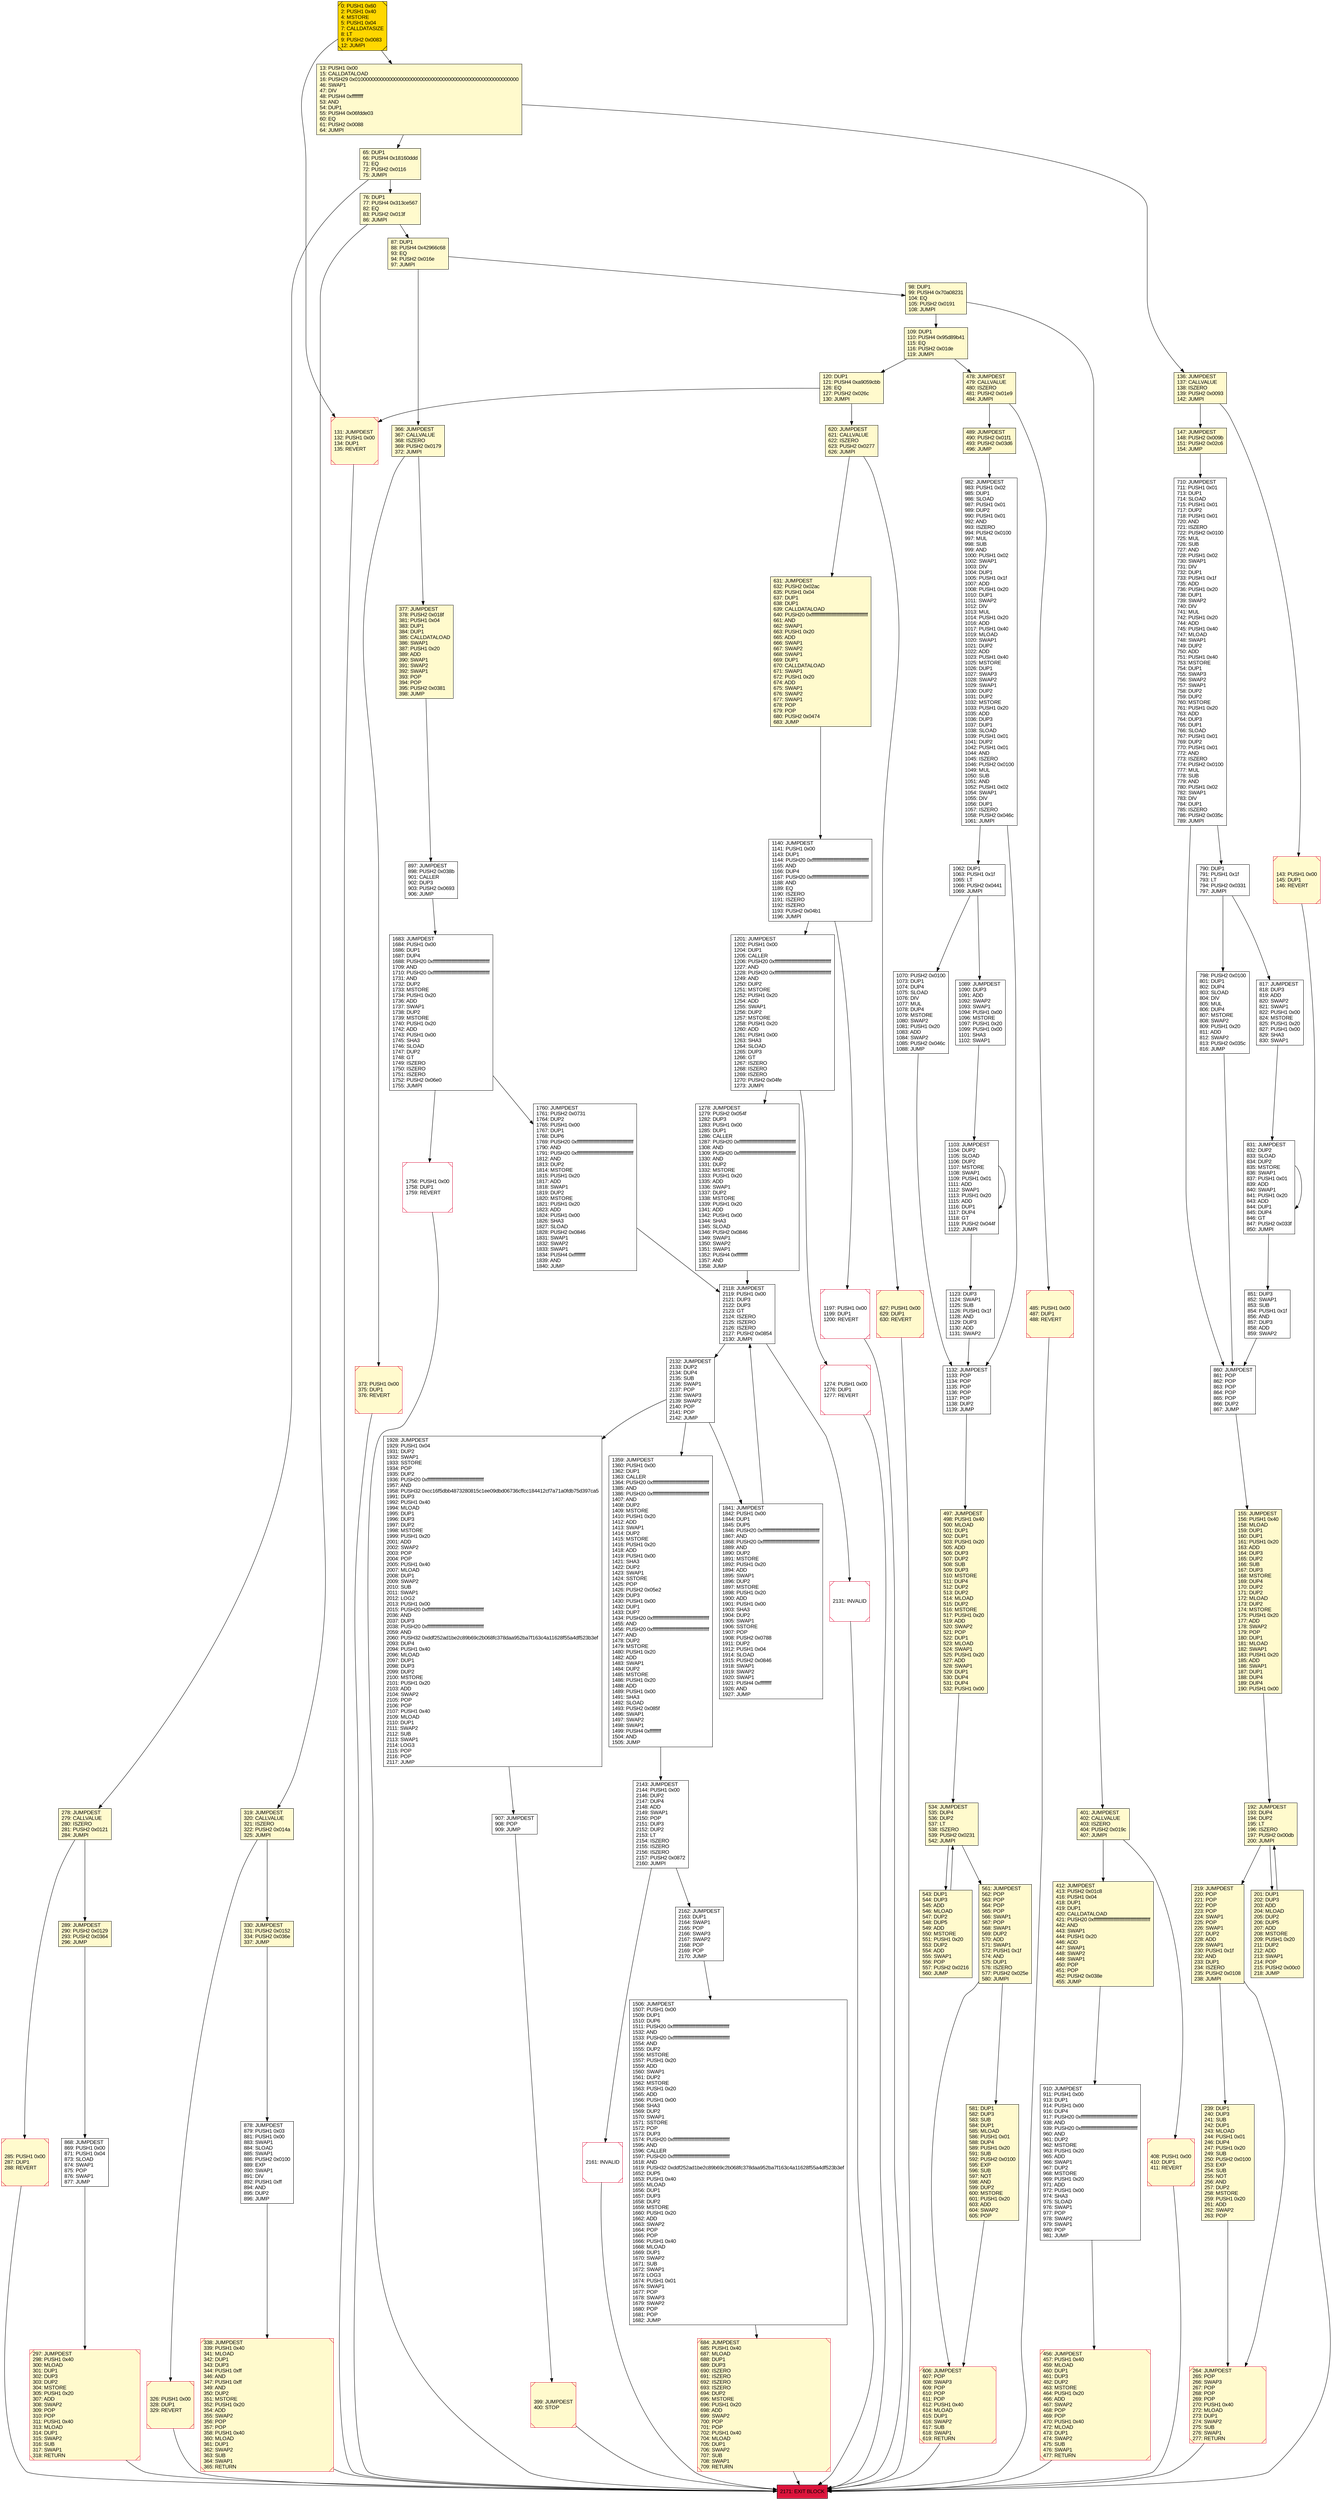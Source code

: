 digraph G {
bgcolor=transparent rankdir=UD;
node [shape=box style=filled color=black fillcolor=white fontname=arial fontcolor=black];
147 [label="147: JUMPDEST\l148: PUSH2 0x009b\l151: PUSH2 0x02c6\l154: JUMP\l" fillcolor=lemonchiffon ];
478 [label="478: JUMPDEST\l479: CALLVALUE\l480: ISZERO\l481: PUSH2 0x01e9\l484: JUMPI\l" fillcolor=lemonchiffon ];
620 [label="620: JUMPDEST\l621: CALLVALUE\l622: ISZERO\l623: PUSH2 0x0277\l626: JUMPI\l" fillcolor=lemonchiffon ];
192 [label="192: JUMPDEST\l193: DUP4\l194: DUP2\l195: LT\l196: ISZERO\l197: PUSH2 0x00db\l200: JUMPI\l" fillcolor=lemonchiffon ];
131 [label="131: JUMPDEST\l132: PUSH1 0x00\l134: DUP1\l135: REVERT\l" fillcolor=lemonchiffon shape=Msquare color=crimson ];
401 [label="401: JUMPDEST\l402: CALLVALUE\l403: ISZERO\l404: PUSH2 0x019c\l407: JUMPI\l" fillcolor=lemonchiffon ];
1197 [label="1197: PUSH1 0x00\l1199: DUP1\l1200: REVERT\l" shape=Msquare color=crimson ];
878 [label="878: JUMPDEST\l879: PUSH1 0x03\l881: PUSH1 0x00\l883: SWAP1\l884: SLOAD\l885: SWAP1\l886: PUSH2 0x0100\l889: EXP\l890: SWAP1\l891: DIV\l892: PUSH1 0xff\l894: AND\l895: DUP2\l896: JUMP\l" ];
831 [label="831: JUMPDEST\l832: DUP2\l833: SLOAD\l834: DUP2\l835: MSTORE\l836: SWAP1\l837: PUSH1 0x01\l839: ADD\l840: SWAP1\l841: PUSH1 0x20\l843: ADD\l844: DUP1\l845: DUP4\l846: GT\l847: PUSH2 0x033f\l850: JUMPI\l" ];
264 [label="264: JUMPDEST\l265: POP\l266: SWAP3\l267: POP\l268: POP\l269: POP\l270: PUSH1 0x40\l272: MLOAD\l273: DUP1\l274: SWAP2\l275: SUB\l276: SWAP1\l277: RETURN\l" fillcolor=lemonchiffon shape=Msquare color=crimson ];
684 [label="684: JUMPDEST\l685: PUSH1 0x40\l687: MLOAD\l688: DUP1\l689: DUP3\l690: ISZERO\l691: ISZERO\l692: ISZERO\l693: ISZERO\l694: DUP2\l695: MSTORE\l696: PUSH1 0x20\l698: ADD\l699: SWAP2\l700: POP\l701: POP\l702: PUSH1 0x40\l704: MLOAD\l705: DUP1\l706: SWAP2\l707: SUB\l708: SWAP1\l709: RETURN\l" fillcolor=lemonchiffon shape=Msquare color=crimson ];
120 [label="120: DUP1\l121: PUSH4 0xa9059cbb\l126: EQ\l127: PUSH2 0x026c\l130: JUMPI\l" fillcolor=lemonchiffon ];
289 [label="289: JUMPDEST\l290: PUSH2 0x0129\l293: PUSH2 0x0364\l296: JUMP\l" fillcolor=lemonchiffon ];
366 [label="366: JUMPDEST\l367: CALLVALUE\l368: ISZERO\l369: PUSH2 0x0179\l372: JUMPI\l" fillcolor=lemonchiffon ];
2118 [label="2118: JUMPDEST\l2119: PUSH1 0x00\l2121: DUP3\l2122: DUP3\l2123: GT\l2124: ISZERO\l2125: ISZERO\l2126: ISZERO\l2127: PUSH2 0x0854\l2130: JUMPI\l" ];
65 [label="65: DUP1\l66: PUSH4 0x18160ddd\l71: EQ\l72: PUSH2 0x0116\l75: JUMPI\l" fillcolor=lemonchiffon ];
297 [label="297: JUMPDEST\l298: PUSH1 0x40\l300: MLOAD\l301: DUP1\l302: DUP3\l303: DUP2\l304: MSTORE\l305: PUSH1 0x20\l307: ADD\l308: SWAP2\l309: POP\l310: POP\l311: PUSH1 0x40\l313: MLOAD\l314: DUP1\l315: SWAP2\l316: SUB\l317: SWAP1\l318: RETURN\l" fillcolor=lemonchiffon shape=Msquare color=crimson ];
910 [label="910: JUMPDEST\l911: PUSH1 0x00\l913: DUP1\l914: PUSH1 0x00\l916: DUP4\l917: PUSH20 0xffffffffffffffffffffffffffffffffffffffff\l938: AND\l939: PUSH20 0xffffffffffffffffffffffffffffffffffffffff\l960: AND\l961: DUP2\l962: MSTORE\l963: PUSH1 0x20\l965: ADD\l966: SWAP1\l967: DUP2\l968: MSTORE\l969: PUSH1 0x20\l971: ADD\l972: PUSH1 0x00\l974: SHA3\l975: SLOAD\l976: SWAP1\l977: POP\l978: SWAP2\l979: SWAP1\l980: POP\l981: JUMP\l" ];
489 [label="489: JUMPDEST\l490: PUSH2 0x01f1\l493: PUSH2 0x03d6\l496: JUMP\l" fillcolor=lemonchiffon ];
399 [label="399: JUMPDEST\l400: STOP\l" fillcolor=lemonchiffon shape=Msquare color=crimson ];
136 [label="136: JUMPDEST\l137: CALLVALUE\l138: ISZERO\l139: PUSH2 0x0093\l142: JUMPI\l" fillcolor=lemonchiffon ];
1760 [label="1760: JUMPDEST\l1761: PUSH2 0x0731\l1764: DUP2\l1765: PUSH1 0x00\l1767: DUP1\l1768: DUP6\l1769: PUSH20 0xffffffffffffffffffffffffffffffffffffffff\l1790: AND\l1791: PUSH20 0xffffffffffffffffffffffffffffffffffffffff\l1812: AND\l1813: DUP2\l1814: MSTORE\l1815: PUSH1 0x20\l1817: ADD\l1818: SWAP1\l1819: DUP2\l1820: MSTORE\l1821: PUSH1 0x20\l1823: ADD\l1824: PUSH1 0x00\l1826: SHA3\l1827: SLOAD\l1828: PUSH2 0x0846\l1831: SWAP1\l1832: SWAP2\l1833: SWAP1\l1834: PUSH4 0xffffffff\l1839: AND\l1840: JUMP\l" ];
1359 [label="1359: JUMPDEST\l1360: PUSH1 0x00\l1362: DUP1\l1363: CALLER\l1364: PUSH20 0xffffffffffffffffffffffffffffffffffffffff\l1385: AND\l1386: PUSH20 0xffffffffffffffffffffffffffffffffffffffff\l1407: AND\l1408: DUP2\l1409: MSTORE\l1410: PUSH1 0x20\l1412: ADD\l1413: SWAP1\l1414: DUP2\l1415: MSTORE\l1416: PUSH1 0x20\l1418: ADD\l1419: PUSH1 0x00\l1421: SHA3\l1422: DUP2\l1423: SWAP1\l1424: SSTORE\l1425: POP\l1426: PUSH2 0x05e2\l1429: DUP3\l1430: PUSH1 0x00\l1432: DUP1\l1433: DUP7\l1434: PUSH20 0xffffffffffffffffffffffffffffffffffffffff\l1455: AND\l1456: PUSH20 0xffffffffffffffffffffffffffffffffffffffff\l1477: AND\l1478: DUP2\l1479: MSTORE\l1480: PUSH1 0x20\l1482: ADD\l1483: SWAP1\l1484: DUP2\l1485: MSTORE\l1486: PUSH1 0x20\l1488: ADD\l1489: PUSH1 0x00\l1491: SHA3\l1492: SLOAD\l1493: PUSH2 0x085f\l1496: SWAP1\l1497: SWAP2\l1498: SWAP1\l1499: PUSH4 0xffffffff\l1504: AND\l1505: JUMP\l" ];
201 [label="201: DUP1\l202: DUP3\l203: ADD\l204: MLOAD\l205: DUP2\l206: DUP5\l207: ADD\l208: MSTORE\l209: PUSH1 0x20\l211: DUP2\l212: ADD\l213: SWAP1\l214: POP\l215: PUSH2 0x00c0\l218: JUMP\l" fillcolor=lemonchiffon ];
1841 [label="1841: JUMPDEST\l1842: PUSH1 0x00\l1844: DUP1\l1845: DUP5\l1846: PUSH20 0xffffffffffffffffffffffffffffffffffffffff\l1867: AND\l1868: PUSH20 0xffffffffffffffffffffffffffffffffffffffff\l1889: AND\l1890: DUP2\l1891: MSTORE\l1892: PUSH1 0x20\l1894: ADD\l1895: SWAP1\l1896: DUP2\l1897: MSTORE\l1898: PUSH1 0x20\l1900: ADD\l1901: PUSH1 0x00\l1903: SHA3\l1904: DUP2\l1905: SWAP1\l1906: SSTORE\l1907: POP\l1908: PUSH2 0x0788\l1911: DUP2\l1912: PUSH1 0x04\l1914: SLOAD\l1915: PUSH2 0x0846\l1918: SWAP1\l1919: SWAP2\l1920: SWAP1\l1921: PUSH4 0xffffffff\l1926: AND\l1927: JUMP\l" ];
330 [label="330: JUMPDEST\l331: PUSH2 0x0152\l334: PUSH2 0x036e\l337: JUMP\l" fillcolor=lemonchiffon ];
155 [label="155: JUMPDEST\l156: PUSH1 0x40\l158: MLOAD\l159: DUP1\l160: DUP1\l161: PUSH1 0x20\l163: ADD\l164: DUP3\l165: DUP2\l166: SUB\l167: DUP3\l168: MSTORE\l169: DUP4\l170: DUP2\l171: DUP2\l172: MLOAD\l173: DUP2\l174: MSTORE\l175: PUSH1 0x20\l177: ADD\l178: SWAP2\l179: POP\l180: DUP1\l181: MLOAD\l182: SWAP1\l183: PUSH1 0x20\l185: ADD\l186: SWAP1\l187: DUP1\l188: DUP4\l189: DUP4\l190: PUSH1 0x00\l" fillcolor=lemonchiffon ];
817 [label="817: JUMPDEST\l818: DUP3\l819: ADD\l820: SWAP2\l821: SWAP1\l822: PUSH1 0x00\l824: MSTORE\l825: PUSH1 0x20\l827: PUSH1 0x00\l829: SHA3\l830: SWAP1\l" ];
907 [label="907: JUMPDEST\l908: POP\l909: JUMP\l" ];
143 [label="143: PUSH1 0x00\l145: DUP1\l146: REVERT\l" fillcolor=lemonchiffon shape=Msquare color=crimson ];
798 [label="798: PUSH2 0x0100\l801: DUP1\l802: DUP4\l803: SLOAD\l804: DIV\l805: MUL\l806: DUP4\l807: MSTORE\l808: SWAP2\l809: PUSH1 0x20\l811: ADD\l812: SWAP2\l813: PUSH2 0x035c\l816: JUMP\l" ];
408 [label="408: PUSH1 0x00\l410: DUP1\l411: REVERT\l" fillcolor=lemonchiffon shape=Msquare color=crimson ];
1062 [label="1062: DUP1\l1063: PUSH1 0x1f\l1065: LT\l1066: PUSH2 0x0441\l1069: JUMPI\l" ];
790 [label="790: DUP1\l791: PUSH1 0x1f\l793: LT\l794: PUSH2 0x0331\l797: JUMPI\l" ];
285 [label="285: PUSH1 0x00\l287: DUP1\l288: REVERT\l" fillcolor=lemonchiffon shape=Msquare color=crimson ];
1506 [label="1506: JUMPDEST\l1507: PUSH1 0x00\l1509: DUP1\l1510: DUP6\l1511: PUSH20 0xffffffffffffffffffffffffffffffffffffffff\l1532: AND\l1533: PUSH20 0xffffffffffffffffffffffffffffffffffffffff\l1554: AND\l1555: DUP2\l1556: MSTORE\l1557: PUSH1 0x20\l1559: ADD\l1560: SWAP1\l1561: DUP2\l1562: MSTORE\l1563: PUSH1 0x20\l1565: ADD\l1566: PUSH1 0x00\l1568: SHA3\l1569: DUP2\l1570: SWAP1\l1571: SSTORE\l1572: POP\l1573: DUP3\l1574: PUSH20 0xffffffffffffffffffffffffffffffffffffffff\l1595: AND\l1596: CALLER\l1597: PUSH20 0xffffffffffffffffffffffffffffffffffffffff\l1618: AND\l1619: PUSH32 0xddf252ad1be2c89b69c2b068fc378daa952ba7f163c4a11628f55a4df523b3ef\l1652: DUP5\l1653: PUSH1 0x40\l1655: MLOAD\l1656: DUP1\l1657: DUP3\l1658: DUP2\l1659: MSTORE\l1660: PUSH1 0x20\l1662: ADD\l1663: SWAP2\l1664: POP\l1665: POP\l1666: PUSH1 0x40\l1668: MLOAD\l1669: DUP1\l1670: SWAP2\l1671: SUB\l1672: SWAP1\l1673: LOG3\l1674: PUSH1 0x01\l1676: SWAP1\l1677: POP\l1678: SWAP3\l1679: SWAP2\l1680: POP\l1681: POP\l1682: JUMP\l" ];
219 [label="219: JUMPDEST\l220: POP\l221: POP\l222: POP\l223: POP\l224: SWAP1\l225: POP\l226: SWAP1\l227: DUP2\l228: ADD\l229: SWAP1\l230: PUSH1 0x1f\l232: AND\l233: DUP1\l234: ISZERO\l235: PUSH2 0x0108\l238: JUMPI\l" fillcolor=lemonchiffon ];
497 [label="497: JUMPDEST\l498: PUSH1 0x40\l500: MLOAD\l501: DUP1\l502: DUP1\l503: PUSH1 0x20\l505: ADD\l506: DUP3\l507: DUP2\l508: SUB\l509: DUP3\l510: MSTORE\l511: DUP4\l512: DUP2\l513: DUP2\l514: MLOAD\l515: DUP2\l516: MSTORE\l517: PUSH1 0x20\l519: ADD\l520: SWAP2\l521: POP\l522: DUP1\l523: MLOAD\l524: SWAP1\l525: PUSH1 0x20\l527: ADD\l528: SWAP1\l529: DUP1\l530: DUP4\l531: DUP4\l532: PUSH1 0x00\l" fillcolor=lemonchiffon ];
485 [label="485: PUSH1 0x00\l487: DUP1\l488: REVERT\l" fillcolor=lemonchiffon shape=Msquare color=crimson ];
606 [label="606: JUMPDEST\l607: POP\l608: SWAP3\l609: POP\l610: POP\l611: POP\l612: PUSH1 0x40\l614: MLOAD\l615: DUP1\l616: SWAP2\l617: SUB\l618: SWAP1\l619: RETURN\l" fillcolor=lemonchiffon shape=Msquare color=crimson ];
561 [label="561: JUMPDEST\l562: POP\l563: POP\l564: POP\l565: POP\l566: SWAP1\l567: POP\l568: SWAP1\l569: DUP2\l570: ADD\l571: SWAP1\l572: PUSH1 0x1f\l574: AND\l575: DUP1\l576: ISZERO\l577: PUSH2 0x025e\l580: JUMPI\l" fillcolor=lemonchiffon ];
319 [label="319: JUMPDEST\l320: CALLVALUE\l321: ISZERO\l322: PUSH2 0x014a\l325: JUMPI\l" fillcolor=lemonchiffon ];
534 [label="534: JUMPDEST\l535: DUP4\l536: DUP2\l537: LT\l538: ISZERO\l539: PUSH2 0x0231\l542: JUMPI\l" fillcolor=lemonchiffon ];
581 [label="581: DUP1\l582: DUP3\l583: SUB\l584: DUP1\l585: MLOAD\l586: PUSH1 0x01\l588: DUP4\l589: PUSH1 0x20\l591: SUB\l592: PUSH2 0x0100\l595: EXP\l596: SUB\l597: NOT\l598: AND\l599: DUP2\l600: MSTORE\l601: PUSH1 0x20\l603: ADD\l604: SWAP2\l605: POP\l" fillcolor=lemonchiffon ];
2161 [label="2161: INVALID\l" shape=Msquare color=crimson ];
278 [label="278: JUMPDEST\l279: CALLVALUE\l280: ISZERO\l281: PUSH2 0x0121\l284: JUMPI\l" fillcolor=lemonchiffon ];
76 [label="76: DUP1\l77: PUSH4 0x313ce567\l82: EQ\l83: PUSH2 0x013f\l86: JUMPI\l" fillcolor=lemonchiffon ];
627 [label="627: PUSH1 0x00\l629: DUP1\l630: REVERT\l" fillcolor=lemonchiffon shape=Msquare color=crimson ];
98 [label="98: DUP1\l99: PUSH4 0x70a08231\l104: EQ\l105: PUSH2 0x0191\l108: JUMPI\l" fillcolor=lemonchiffon ];
373 [label="373: PUSH1 0x00\l375: DUP1\l376: REVERT\l" fillcolor=lemonchiffon shape=Msquare color=crimson ];
1201 [label="1201: JUMPDEST\l1202: PUSH1 0x00\l1204: DUP1\l1205: CALLER\l1206: PUSH20 0xffffffffffffffffffffffffffffffffffffffff\l1227: AND\l1228: PUSH20 0xffffffffffffffffffffffffffffffffffffffff\l1249: AND\l1250: DUP2\l1251: MSTORE\l1252: PUSH1 0x20\l1254: ADD\l1255: SWAP1\l1256: DUP2\l1257: MSTORE\l1258: PUSH1 0x20\l1260: ADD\l1261: PUSH1 0x00\l1263: SHA3\l1264: SLOAD\l1265: DUP3\l1266: GT\l1267: ISZERO\l1268: ISZERO\l1269: ISZERO\l1270: PUSH2 0x04fe\l1273: JUMPI\l" ];
109 [label="109: DUP1\l110: PUSH4 0x95d89b41\l115: EQ\l116: PUSH2 0x01de\l119: JUMPI\l" fillcolor=lemonchiffon ];
377 [label="377: JUMPDEST\l378: PUSH2 0x018f\l381: PUSH1 0x04\l383: DUP1\l384: DUP1\l385: CALLDATALOAD\l386: SWAP1\l387: PUSH1 0x20\l389: ADD\l390: SWAP1\l391: SWAP2\l392: SWAP1\l393: POP\l394: POP\l395: PUSH2 0x0381\l398: JUMP\l" fillcolor=lemonchiffon ];
1132 [label="1132: JUMPDEST\l1133: POP\l1134: POP\l1135: POP\l1136: POP\l1137: POP\l1138: DUP2\l1139: JUMP\l" ];
1089 [label="1089: JUMPDEST\l1090: DUP3\l1091: ADD\l1092: SWAP2\l1093: SWAP1\l1094: PUSH1 0x00\l1096: MSTORE\l1097: PUSH1 0x20\l1099: PUSH1 0x00\l1101: SHA3\l1102: SWAP1\l" ];
1123 [label="1123: DUP3\l1124: SWAP1\l1125: SUB\l1126: PUSH1 0x1f\l1128: AND\l1129: DUP3\l1130: ADD\l1131: SWAP2\l" ];
1274 [label="1274: PUSH1 0x00\l1276: DUP1\l1277: REVERT\l" shape=Msquare color=crimson ];
1278 [label="1278: JUMPDEST\l1279: PUSH2 0x054f\l1282: DUP3\l1283: PUSH1 0x00\l1285: DUP1\l1286: CALLER\l1287: PUSH20 0xffffffffffffffffffffffffffffffffffffffff\l1308: AND\l1309: PUSH20 0xffffffffffffffffffffffffffffffffffffffff\l1330: AND\l1331: DUP2\l1332: MSTORE\l1333: PUSH1 0x20\l1335: ADD\l1336: SWAP1\l1337: DUP2\l1338: MSTORE\l1339: PUSH1 0x20\l1341: ADD\l1342: PUSH1 0x00\l1344: SHA3\l1345: SLOAD\l1346: PUSH2 0x0846\l1349: SWAP1\l1350: SWAP2\l1351: SWAP1\l1352: PUSH4 0xffffffff\l1357: AND\l1358: JUMP\l" ];
982 [label="982: JUMPDEST\l983: PUSH1 0x02\l985: DUP1\l986: SLOAD\l987: PUSH1 0x01\l989: DUP2\l990: PUSH1 0x01\l992: AND\l993: ISZERO\l994: PUSH2 0x0100\l997: MUL\l998: SUB\l999: AND\l1000: PUSH1 0x02\l1002: SWAP1\l1003: DIV\l1004: DUP1\l1005: PUSH1 0x1f\l1007: ADD\l1008: PUSH1 0x20\l1010: DUP1\l1011: SWAP2\l1012: DIV\l1013: MUL\l1014: PUSH1 0x20\l1016: ADD\l1017: PUSH1 0x40\l1019: MLOAD\l1020: SWAP1\l1021: DUP2\l1022: ADD\l1023: PUSH1 0x40\l1025: MSTORE\l1026: DUP1\l1027: SWAP3\l1028: SWAP2\l1029: SWAP1\l1030: DUP2\l1031: DUP2\l1032: MSTORE\l1033: PUSH1 0x20\l1035: ADD\l1036: DUP3\l1037: DUP1\l1038: SLOAD\l1039: PUSH1 0x01\l1041: DUP2\l1042: PUSH1 0x01\l1044: AND\l1045: ISZERO\l1046: PUSH2 0x0100\l1049: MUL\l1050: SUB\l1051: AND\l1052: PUSH1 0x02\l1054: SWAP1\l1055: DIV\l1056: DUP1\l1057: ISZERO\l1058: PUSH2 0x046c\l1061: JUMPI\l" ];
631 [label="631: JUMPDEST\l632: PUSH2 0x02ac\l635: PUSH1 0x04\l637: DUP1\l638: DUP1\l639: CALLDATALOAD\l640: PUSH20 0xffffffffffffffffffffffffffffffffffffffff\l661: AND\l662: SWAP1\l663: PUSH1 0x20\l665: ADD\l666: SWAP1\l667: SWAP2\l668: SWAP1\l669: DUP1\l670: CALLDATALOAD\l671: SWAP1\l672: PUSH1 0x20\l674: ADD\l675: SWAP1\l676: SWAP2\l677: SWAP1\l678: POP\l679: POP\l680: PUSH2 0x0474\l683: JUMP\l" fillcolor=lemonchiffon ];
2143 [label="2143: JUMPDEST\l2144: PUSH1 0x00\l2146: DUP2\l2147: DUP4\l2148: ADD\l2149: SWAP1\l2150: POP\l2151: DUP3\l2152: DUP2\l2153: LT\l2154: ISZERO\l2155: ISZERO\l2156: ISZERO\l2157: PUSH2 0x0872\l2160: JUMPI\l" ];
239 [label="239: DUP1\l240: DUP3\l241: SUB\l242: DUP1\l243: MLOAD\l244: PUSH1 0x01\l246: DUP4\l247: PUSH1 0x20\l249: SUB\l250: PUSH2 0x0100\l253: EXP\l254: SUB\l255: NOT\l256: AND\l257: DUP2\l258: MSTORE\l259: PUSH1 0x20\l261: ADD\l262: SWAP2\l263: POP\l" fillcolor=lemonchiffon ];
897 [label="897: JUMPDEST\l898: PUSH2 0x038b\l901: CALLER\l902: DUP3\l903: PUSH2 0x0693\l906: JUMP\l" ];
1928 [label="1928: JUMPDEST\l1929: PUSH1 0x04\l1931: DUP2\l1932: SWAP1\l1933: SSTORE\l1934: POP\l1935: DUP2\l1936: PUSH20 0xffffffffffffffffffffffffffffffffffffffff\l1957: AND\l1958: PUSH32 0xcc16f5dbb4873280815c1ee09dbd06736cffcc184412cf7a71a0fdb75d397ca5\l1991: DUP3\l1992: PUSH1 0x40\l1994: MLOAD\l1995: DUP1\l1996: DUP3\l1997: DUP2\l1998: MSTORE\l1999: PUSH1 0x20\l2001: ADD\l2002: SWAP2\l2003: POP\l2004: POP\l2005: PUSH1 0x40\l2007: MLOAD\l2008: DUP1\l2009: SWAP2\l2010: SUB\l2011: SWAP1\l2012: LOG2\l2013: PUSH1 0x00\l2015: PUSH20 0xffffffffffffffffffffffffffffffffffffffff\l2036: AND\l2037: DUP3\l2038: PUSH20 0xffffffffffffffffffffffffffffffffffffffff\l2059: AND\l2060: PUSH32 0xddf252ad1be2c89b69c2b068fc378daa952ba7f163c4a11628f55a4df523b3ef\l2093: DUP4\l2094: PUSH1 0x40\l2096: MLOAD\l2097: DUP1\l2098: DUP3\l2099: DUP2\l2100: MSTORE\l2101: PUSH1 0x20\l2103: ADD\l2104: SWAP2\l2105: POP\l2106: POP\l2107: PUSH1 0x40\l2109: MLOAD\l2110: DUP1\l2111: SWAP2\l2112: SUB\l2113: SWAP1\l2114: LOG3\l2115: POP\l2116: POP\l2117: JUMP\l" ];
868 [label="868: JUMPDEST\l869: PUSH1 0x00\l871: PUSH1 0x04\l873: SLOAD\l874: SWAP1\l875: POP\l876: SWAP1\l877: JUMP\l" ];
326 [label="326: PUSH1 0x00\l328: DUP1\l329: REVERT\l" fillcolor=lemonchiffon shape=Msquare color=crimson ];
338 [label="338: JUMPDEST\l339: PUSH1 0x40\l341: MLOAD\l342: DUP1\l343: DUP3\l344: PUSH1 0xff\l346: AND\l347: PUSH1 0xff\l349: AND\l350: DUP2\l351: MSTORE\l352: PUSH1 0x20\l354: ADD\l355: SWAP2\l356: POP\l357: POP\l358: PUSH1 0x40\l360: MLOAD\l361: DUP1\l362: SWAP2\l363: SUB\l364: SWAP1\l365: RETURN\l" fillcolor=lemonchiffon shape=Msquare color=crimson ];
13 [label="13: PUSH1 0x00\l15: CALLDATALOAD\l16: PUSH29 0x0100000000000000000000000000000000000000000000000000000000\l46: SWAP1\l47: DIV\l48: PUSH4 0xffffffff\l53: AND\l54: DUP1\l55: PUSH4 0x06fdde03\l60: EQ\l61: PUSH2 0x0088\l64: JUMPI\l" fillcolor=lemonchiffon ];
412 [label="412: JUMPDEST\l413: PUSH2 0x01c8\l416: PUSH1 0x04\l418: DUP1\l419: DUP1\l420: CALLDATALOAD\l421: PUSH20 0xffffffffffffffffffffffffffffffffffffffff\l442: AND\l443: SWAP1\l444: PUSH1 0x20\l446: ADD\l447: SWAP1\l448: SWAP2\l449: SWAP1\l450: POP\l451: POP\l452: PUSH2 0x038e\l455: JUMP\l" fillcolor=lemonchiffon ];
0 [label="0: PUSH1 0x60\l2: PUSH1 0x40\l4: MSTORE\l5: PUSH1 0x04\l7: CALLDATASIZE\l8: LT\l9: PUSH2 0x0083\l12: JUMPI\l" fillcolor=lemonchiffon shape=Msquare fillcolor=gold ];
860 [label="860: JUMPDEST\l861: POP\l862: POP\l863: POP\l864: POP\l865: POP\l866: DUP2\l867: JUMP\l" ];
1683 [label="1683: JUMPDEST\l1684: PUSH1 0x00\l1686: DUP1\l1687: DUP4\l1688: PUSH20 0xffffffffffffffffffffffffffffffffffffffff\l1709: AND\l1710: PUSH20 0xffffffffffffffffffffffffffffffffffffffff\l1731: AND\l1732: DUP2\l1733: MSTORE\l1734: PUSH1 0x20\l1736: ADD\l1737: SWAP1\l1738: DUP2\l1739: MSTORE\l1740: PUSH1 0x20\l1742: ADD\l1743: PUSH1 0x00\l1745: SHA3\l1746: SLOAD\l1747: DUP2\l1748: GT\l1749: ISZERO\l1750: ISZERO\l1751: ISZERO\l1752: PUSH2 0x06e0\l1755: JUMPI\l" ];
851 [label="851: DUP3\l852: SWAP1\l853: SUB\l854: PUSH1 0x1f\l856: AND\l857: DUP3\l858: ADD\l859: SWAP2\l" ];
2131 [label="2131: INVALID\l" shape=Msquare color=crimson ];
2132 [label="2132: JUMPDEST\l2133: DUP2\l2134: DUP4\l2135: SUB\l2136: SWAP1\l2137: POP\l2138: SWAP3\l2139: SWAP2\l2140: POP\l2141: POP\l2142: JUMP\l" ];
1103 [label="1103: JUMPDEST\l1104: DUP2\l1105: SLOAD\l1106: DUP2\l1107: MSTORE\l1108: SWAP1\l1109: PUSH1 0x01\l1111: ADD\l1112: SWAP1\l1113: PUSH1 0x20\l1115: ADD\l1116: DUP1\l1117: DUP4\l1118: GT\l1119: PUSH2 0x044f\l1122: JUMPI\l" ];
1140 [label="1140: JUMPDEST\l1141: PUSH1 0x00\l1143: DUP1\l1144: PUSH20 0xffffffffffffffffffffffffffffffffffffffff\l1165: AND\l1166: DUP4\l1167: PUSH20 0xffffffffffffffffffffffffffffffffffffffff\l1188: AND\l1189: EQ\l1190: ISZERO\l1191: ISZERO\l1192: ISZERO\l1193: PUSH2 0x04b1\l1196: JUMPI\l" ];
1070 [label="1070: PUSH2 0x0100\l1073: DUP1\l1074: DUP4\l1075: SLOAD\l1076: DIV\l1077: MUL\l1078: DUP4\l1079: MSTORE\l1080: SWAP2\l1081: PUSH1 0x20\l1083: ADD\l1084: SWAP2\l1085: PUSH2 0x046c\l1088: JUMP\l" ];
2162 [label="2162: JUMPDEST\l2163: DUP1\l2164: SWAP1\l2165: POP\l2166: SWAP3\l2167: SWAP2\l2168: POP\l2169: POP\l2170: JUMP\l" ];
2171 [label="2171: EXIT BLOCK\l" fillcolor=crimson ];
456 [label="456: JUMPDEST\l457: PUSH1 0x40\l459: MLOAD\l460: DUP1\l461: DUP3\l462: DUP2\l463: MSTORE\l464: PUSH1 0x20\l466: ADD\l467: SWAP2\l468: POP\l469: POP\l470: PUSH1 0x40\l472: MLOAD\l473: DUP1\l474: SWAP2\l475: SUB\l476: SWAP1\l477: RETURN\l" fillcolor=lemonchiffon shape=Msquare color=crimson ];
87 [label="87: DUP1\l88: PUSH4 0x42966c68\l93: EQ\l94: PUSH2 0x016e\l97: JUMPI\l" fillcolor=lemonchiffon ];
543 [label="543: DUP1\l544: DUP3\l545: ADD\l546: MLOAD\l547: DUP2\l548: DUP5\l549: ADD\l550: MSTORE\l551: PUSH1 0x20\l553: DUP2\l554: ADD\l555: SWAP1\l556: POP\l557: PUSH2 0x0216\l560: JUMP\l" fillcolor=lemonchiffon ];
1756 [label="1756: PUSH1 0x00\l1758: DUP1\l1759: REVERT\l" shape=Msquare color=crimson ];
710 [label="710: JUMPDEST\l711: PUSH1 0x01\l713: DUP1\l714: SLOAD\l715: PUSH1 0x01\l717: DUP2\l718: PUSH1 0x01\l720: AND\l721: ISZERO\l722: PUSH2 0x0100\l725: MUL\l726: SUB\l727: AND\l728: PUSH1 0x02\l730: SWAP1\l731: DIV\l732: DUP1\l733: PUSH1 0x1f\l735: ADD\l736: PUSH1 0x20\l738: DUP1\l739: SWAP2\l740: DIV\l741: MUL\l742: PUSH1 0x20\l744: ADD\l745: PUSH1 0x40\l747: MLOAD\l748: SWAP1\l749: DUP2\l750: ADD\l751: PUSH1 0x40\l753: MSTORE\l754: DUP1\l755: SWAP3\l756: SWAP2\l757: SWAP1\l758: DUP2\l759: DUP2\l760: MSTORE\l761: PUSH1 0x20\l763: ADD\l764: DUP3\l765: DUP1\l766: SLOAD\l767: PUSH1 0x01\l769: DUP2\l770: PUSH1 0x01\l772: AND\l773: ISZERO\l774: PUSH2 0x0100\l777: MUL\l778: SUB\l779: AND\l780: PUSH1 0x02\l782: SWAP1\l783: DIV\l784: DUP1\l785: ISZERO\l786: PUSH2 0x035c\l789: JUMPI\l" ];
456 -> 2171;
831 -> 831;
1103 -> 1103;
0 -> 13;
561 -> 606;
851 -> 860;
1123 -> 1132;
982 -> 1132;
1756 -> 2171;
98 -> 109;
497 -> 534;
790 -> 798;
897 -> 1683;
2143 -> 2162;
120 -> 620;
120 -> 131;
1683 -> 1756;
1132 -> 497;
136 -> 147;
478 -> 489;
1274 -> 2171;
219 -> 239;
817 -> 831;
1070 -> 1132;
76 -> 87;
319 -> 326;
631 -> 1140;
1089 -> 1103;
1103 -> 1123;
401 -> 408;
377 -> 897;
485 -> 2171;
478 -> 485;
860 -> 155;
366 -> 373;
408 -> 2171;
192 -> 219;
710 -> 790;
489 -> 982;
1278 -> 2118;
1928 -> 907;
65 -> 76;
2162 -> 1506;
109 -> 120;
219 -> 264;
143 -> 2171;
620 -> 627;
399 -> 2171;
910 -> 456;
1140 -> 1197;
831 -> 851;
878 -> 338;
278 -> 285;
401 -> 412;
13 -> 65;
289 -> 868;
412 -> 910;
239 -> 264;
1197 -> 2171;
2118 -> 2132;
147 -> 710;
581 -> 606;
561 -> 581;
1201 -> 1278;
1760 -> 2118;
2132 -> 1928;
1201 -> 1274;
534 -> 561;
790 -> 817;
710 -> 860;
2131 -> 2171;
76 -> 319;
326 -> 2171;
338 -> 2171;
330 -> 878;
192 -> 201;
201 -> 192;
627 -> 2171;
1506 -> 684;
155 -> 192;
2143 -> 2161;
87 -> 98;
373 -> 2171;
136 -> 143;
534 -> 543;
543 -> 534;
1841 -> 2118;
2161 -> 2171;
907 -> 399;
1140 -> 1201;
606 -> 2171;
278 -> 289;
285 -> 2171;
65 -> 278;
1062 -> 1070;
366 -> 377;
2132 -> 1841;
98 -> 401;
620 -> 631;
798 -> 860;
109 -> 478;
297 -> 2171;
319 -> 330;
1062 -> 1089;
982 -> 1062;
87 -> 366;
264 -> 2171;
684 -> 2171;
0 -> 131;
2132 -> 1359;
13 -> 136;
1683 -> 1760;
2118 -> 2131;
131 -> 2171;
868 -> 297;
1359 -> 2143;
}
